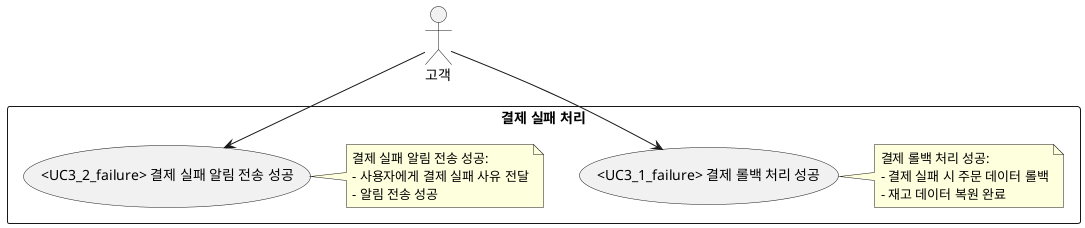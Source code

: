 @startuml
actor "고객" as Customer

rectangle "결제 실패 처리" {
  usecase "<UC3_1_failure> 결제 롤백 처리 성공" as UC3_1_failure
  note right
  결제 롤백 처리 성공:
  - 결제 실패 시 주문 데이터 롤백
  - 재고 데이터 복원 완료
  end note

  usecase "<UC3_2_failure> 결제 실패 알림 전송 성공" as UC3_2_failure
  note right
  결제 실패 알림 전송 성공:
  - 사용자에게 결제 실패 사유 전달
  - 알림 전송 성공
  end note
}

Customer --> UC3_1_failure
Customer --> UC3_2_failure
@enduml
